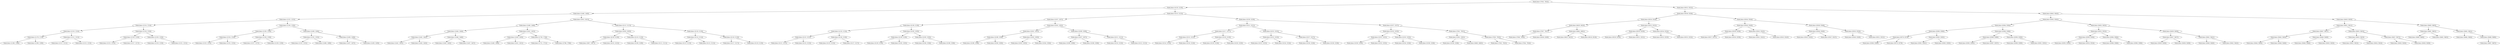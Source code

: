 digraph G{
1881183983 [label="Node{data=[7655, 7655]}"]
1881183983 -> 1594722615
1594722615 [label="Node{data=[5120, 5120]}"]
1594722615 -> 274579533
274579533 [label="Node{data=[1440, 1440]}"]
274579533 -> 1347127045
1347127045 [label="Node{data=[1222, 1222]}"]
1347127045 -> 615048205
615048205 [label="Node{data=[1214, 1214]}"]
615048205 -> 392136094
392136094 [label="Node{data=[1210, 1210]}"]
392136094 -> 1778282640
1778282640 [label="Node{data=[1178, 1178]}"]
1778282640 -> 1694609669
1694609669 [label="Node{data=[1168, 1168]}"]
1778282640 -> 107657508
107657508 [label="Node{data=[1209, 1209]}"]
392136094 -> 1844621058
1844621058 [label="Node{data=[1212, 1212]}"]
1844621058 -> 2006067420
2006067420 [label="Node{data=[1211, 1211]}"]
1844621058 -> 527644338
527644338 [label="Node{data=[1213, 1213]}"]
615048205 -> 1275269089
1275269089 [label="Node{data=[1218, 1218]}"]
1275269089 -> 879829980
879829980 [label="Node{data=[1216, 1216]}"]
879829980 -> 1380137286
1380137286 [label="Node{data=[1215, 1215]}"]
879829980 -> 1409499930
1409499930 [label="Node{data=[1217, 1217]}"]
1275269089 -> 11219580
11219580 [label="Node{data=[1220, 1220]}"]
11219580 -> 1031376502
1031376502 [label="Node{data=[1219, 1219]}"]
11219580 -> 1983580566
1983580566 [label="Node{data=[1221, 1221]}"]
1347127045 -> 946773976
946773976 [label="Node{data=[1230, 1230]}"]
946773976 -> 1636786811
1636786811 [label="Node{data=[1226, 1226]}"]
1636786811 -> 276060674
276060674 [label="Node{data=[1224, 1224]}"]
276060674 -> 1043170851
1043170851 [label="Node{data=[1223, 1223]}"]
276060674 -> 1920032353
1920032353 [label="Node{data=[1225, 1225]}"]
1636786811 -> 1761048302
1761048302 [label="Node{data=[1228, 1228]}"]
1761048302 -> 1516344760
1516344760 [label="Node{data=[1227, 1227]}"]
1761048302 -> 145693769
145693769 [label="Node{data=[1229, 1229]}"]
946773976 -> 1893063019
1893063019 [label="Node{data=[1436, 1436]}"]
1893063019 -> 591827353
591827353 [label="Node{data=[1232, 1232]}"]
591827353 -> 1977359388
1977359388 [label="Node{data=[1231, 1231]}"]
591827353 -> 90250170
90250170 [label="Node{data=[1408, 1408]}"]
1893063019 -> 1537311996
1537311996 [label="Node{data=[1438, 1438]}"]
1537311996 -> 1291586632
1291586632 [label="Node{data=[1437, 1437]}"]
1537311996 -> 1507181879
1507181879 [label="Node{data=[1439, 1439]}"]
274579533 -> 1415887228
1415887228 [label="Node{data=[3015, 3015]}"]
1415887228 -> 53825896
53825896 [label="Node{data=[1448, 1448]}"]
53825896 -> 789025546
789025546 [label="Node{data=[1444, 1444]}"]
789025546 -> 1477187488
1477187488 [label="Node{data=[1442, 1442]}"]
1477187488 -> 701692548
701692548 [label="Node{data=[1441, 1441]}"]
1477187488 -> 4538567
4538567 [label="Node{data=[1443, 1443]}"]
789025546 -> 331942918
331942918 [label="Node{data=[1446, 1446]}"]
331942918 -> 734050504
734050504 [label="Node{data=[1445, 1445]}"]
331942918 -> 368599534
368599534 [label="Node{data=[1447, 1447]}"]
53825896 -> 1058101486
1058101486 [label="Node{data=[1452, 1452]}"]
1058101486 -> 1684265526
1684265526 [label="Node{data=[1450, 1450]}"]
1684265526 -> 1246439562
1246439562 [label="Node{data=[1449, 1449]}"]
1684265526 -> 476759868
476759868 [label="Node{data=[1451, 1451]}"]
1058101486 -> 696855159
696855159 [label="Node{data=[1726, 1726]}"]
696855159 -> 1396827930
1396827930 [label="Node{data=[1721, 1721]}"]
696855159 -> 1079872128
1079872128 [label="Node{data=[2786, 2786]}"]
1415887228 -> 180676240
180676240 [label="Node{data=[5112, 5112]}"]
180676240 -> 1795075885
1795075885 [label="Node{data=[5020, 5020]}"]
1795075885 -> 911998047
911998047 [label="Node{data=[4128, 4128]}"]
911998047 -> 444496286
444496286 [label="Node{data=[3817, 3817]}"]
911998047 -> 933489703
933489703 [label="Node{data=[4152, 4152]}"]
1795075885 -> 674998841
674998841 [label="Node{data=[5110, 5110]}"]
674998841 -> 1097536101
1097536101 [label="Node{data=[5109, 5109]}"]
674998841 -> 674247007
674247007 [label="Node{data=[5111, 5111]}"]
180676240 -> 14295722
14295722 [label="Node{data=[5116, 5116]}"]
14295722 -> 1967467242
1967467242 [label="Node{data=[5114, 5114]}"]
1967467242 -> 1814361629
1814361629 [label="Node{data=[5113, 5113]}"]
1967467242 -> 1161267215
1161267215 [label="Node{data=[5115, 5115]}"]
14295722 -> 338242929
338242929 [label="Node{data=[5118, 5118]}"]
338242929 -> 1223116644
1223116644 [label="Node{data=[5117, 5117]}"]
338242929 -> 54056059
54056059 [label="Node{data=[5119, 5119]}"]
1594722615 -> 2050376675
2050376675 [label="Node{data=[5213, 5213]}"]
2050376675 -> 657046385
657046385 [label="Node{data=[5197, 5197]}"]
657046385 -> 1426527383
1426527383 [label="Node{data=[5128, 5128]}"]
1426527383 -> 282691904
282691904 [label="Node{data=[5124, 5124]}"]
282691904 -> 1488517603
1488517603 [label="Node{data=[5122, 5122]}"]
1488517603 -> 849359798
849359798 [label="Node{data=[5121, 5121]}"]
1488517603 -> 1601055449
1601055449 [label="Node{data=[5123, 5123]}"]
282691904 -> 52505597
52505597 [label="Node{data=[5126, 5126]}"]
52505597 -> 482983323
482983323 [label="Node{data=[5125, 5125]}"]
52505597 -> 793186359
793186359 [label="Node{data=[5127, 5127]}"]
1426527383 -> 30527460
30527460 [label="Node{data=[5193, 5193]}"]
30527460 -> 195388128
195388128 [label="Node{data=[5130, 5130]}"]
195388128 -> 1515271018
1515271018 [label="Node{data=[5129, 5129]}"]
195388128 -> 1300256447
1300256447 [label="Node{data=[5192, 5192]}"]
30527460 -> 1109466628
1109466628 [label="Node{data=[5195, 5195]}"]
1109466628 -> 1647560386
1647560386 [label="Node{data=[5194, 5194]}"]
1109466628 -> 824865677
824865677 [label="Node{data=[5196, 5196]}"]
657046385 -> 2119233209
2119233209 [label="Node{data=[5205, 5205]}"]
2119233209 -> 885722697
885722697 [label="Node{data=[5201, 5201]}"]
885722697 -> 1219681220
1219681220 [label="Node{data=[5199, 5199]}"]
1219681220 -> 711360324
711360324 [label="Node{data=[5198, 5198]}"]
1219681220 -> 1404729751
1404729751 [label="Node{data=[5200, 5200]}"]
885722697 -> 1064279279
1064279279 [label="Node{data=[5203, 5203]}"]
1064279279 -> 1641880637
1641880637 [label="Node{data=[5202, 5202]}"]
1064279279 -> 2019087133
2019087133 [label="Node{data=[5204, 5204]}"]
2119233209 -> 2016308032
2016308032 [label="Node{data=[5209, 5209]}"]
2016308032 -> 996477006
996477006 [label="Node{data=[5207, 5207]}"]
996477006 -> 852547563
852547563 [label="Node{data=[5206, 5206]}"]
996477006 -> 212740759
212740759 [label="Node{data=[5208, 5208]}"]
2016308032 -> 131146793
131146793 [label="Node{data=[5211, 5211]}"]
131146793 -> 342191077
342191077 [label="Node{data=[5210, 5210]}"]
131146793 -> 549357837
549357837 [label="Node{data=[5212, 5212]}"]
2050376675 -> 1572467999
1572467999 [label="Node{data=[5229, 5229]}"]
1572467999 -> 1397187309
1397187309 [label="Node{data=[5221, 5221]}"]
1397187309 -> 1816269091
1816269091 [label="Node{data=[5217, 5217]}"]
1816269091 -> 954207047
954207047 [label="Node{data=[5215, 5215]}"]
954207047 -> 711135305
711135305 [label="Node{data=[5214, 5214]}"]
954207047 -> 1113284578
1113284578 [label="Node{data=[5216, 5216]}"]
1816269091 -> 1055688067
1055688067 [label="Node{data=[5219, 5219]}"]
1055688067 -> 107879210
107879210 [label="Node{data=[5218, 5218]}"]
1055688067 -> 876458742
876458742 [label="Node{data=[5220, 5220]}"]
1397187309 -> 746676188
746676188 [label="Node{data=[5225, 5225]}"]
746676188 -> 1989871442
1989871442 [label="Node{data=[5223, 5223]}"]
1989871442 -> 14345696
14345696 [label="Node{data=[5222, 5222]}"]
1989871442 -> 1504267535
1504267535 [label="Node{data=[5224, 5224]}"]
746676188 -> 2146473561
2146473561 [label="Node{data=[5227, 5227]}"]
2146473561 -> 1367326562
1367326562 [label="Node{data=[5226, 5226]}"]
2146473561 -> 106804552
106804552 [label="Node{data=[5228, 5228]}"]
1572467999 -> 353321401
353321401 [label="Node{data=[5237, 5237]}"]
353321401 -> 1849052959
1849052959 [label="Node{data=[5233, 5233]}"]
1849052959 -> 1117681940
1117681940 [label="Node{data=[5231, 5231]}"]
1117681940 -> 696411130
696411130 [label="Node{data=[5230, 5230]}"]
1117681940 -> 1181740538
1181740538 [label="Node{data=[5232, 5232]}"]
1849052959 -> 444402847
444402847 [label="Node{data=[5235, 5235]}"]
444402847 -> 723161117
723161117 [label="Node{data=[5234, 5234]}"]
444402847 -> 297642807
297642807 [label="Node{data=[5236, 5236]}"]
353321401 -> 671384775
671384775 [label="Node{data=[7651, 7651]}"]
671384775 -> 1517251756
1517251756 [label="Node{data=[5261, 5261]}"]
1517251756 -> 629835140
629835140 [label="Node{data=[5238, 5238]}"]
1517251756 -> 1494382097
1494382097 [label="Node{data=[6465, 6465]}"]
671384775 -> 1430053704
1430053704 [label="Node{data=[7653, 7653]}"]
1430053704 -> 1947725647
1947725647 [label="Node{data=[7652, 7652]}"]
1430053704 -> 96527084
96527084 [label="Node{data=[7654, 7654]}"]
1881183983 -> 1336458939
1336458939 [label="Node{data=[9252, 9252]}"]
1336458939 -> 2101093029
2101093029 [label="Node{data=[9236, 9236]}"]
2101093029 -> 916117466
916117466 [label="Node{data=[9226, 9226]}"]
916117466 -> 877630567
877630567 [label="Node{data=[8420, 8420]}"]
877630567 -> 1050196275
1050196275 [label="Node{data=[7657, 7657]}"]
1050196275 -> 573414735
573414735 [label="Node{data=[7656, 7656]}"]
1050196275 -> 1114221271
1114221271 [label="Node{data=[8166, 8166]}"]
877630567 -> 172880465
172880465 [label="Node{data=[8465, 8465]}"]
172880465 -> 1910997770
1910997770 [label="Node{data=[8422, 8422]}"]
172880465 -> 1072611228
1072611228 [label="Node{data=[8518, 8518]}"]
916117466 -> 811505060
811505060 [label="Node{data=[9232, 9232]}"]
811505060 -> 1441015428
1441015428 [label="Node{data=[9230, 9230]}"]
1441015428 -> 416682209
416682209 [label="Node{data=[9229, 9229]}"]
1441015428 -> 1385061944
1385061944 [label="Node{data=[9231, 9231]}"]
811505060 -> 372839032
372839032 [label="Node{data=[9234, 9234]}"]
372839032 -> 1646118461
1646118461 [label="Node{data=[9233, 9233]}"]
372839032 -> 1256493959
1256493959 [label="Node{data=[9235, 9235]}"]
2101093029 -> 1790671741
1790671741 [label="Node{data=[9244, 9244]}"]
1790671741 -> 885984896
885984896 [label="Node{data=[9240, 9240]}"]
885984896 -> 955193866
955193866 [label="Node{data=[9238, 9238]}"]
955193866 -> 1459215931
1459215931 [label="Node{data=[9237, 9237]}"]
955193866 -> 1730688778
1730688778 [label="Node{data=[9239, 9239]}"]
885984896 -> 727682657
727682657 [label="Node{data=[9242, 9242]}"]
727682657 -> 1805708874
1805708874 [label="Node{data=[9241, 9241]}"]
727682657 -> 1940974851
1940974851 [label="Node{data=[9243, 9243]}"]
1790671741 -> 1426461720
1426461720 [label="Node{data=[9248, 9248]}"]
1426461720 -> 41792607
41792607 [label="Node{data=[9246, 9246]}"]
41792607 -> 1858328804
1858328804 [label="Node{data=[9245, 9245]}"]
41792607 -> 451934410
451934410 [label="Node{data=[9247, 9247]}"]
1426461720 -> 2133629275
2133629275 [label="Node{data=[9250, 9250]}"]
2133629275 -> 270276013
270276013 [label="Node{data=[9249, 9249]}"]
2133629275 -> 1617488818
1617488818 [label="Node{data=[9251, 9251]}"]
1336458939 -> 94660317
94660317 [label="Node{data=[9443, 9443]}"]
94660317 -> 517591411
517591411 [label="Node{data=[9292, 9292]}"]
517591411 -> 1855463032
1855463032 [label="Node{data=[9284, 9284]}"]
1855463032 -> 1233800546
1233800546 [label="Node{data=[9280, 9280]}"]
1233800546 -> 1874741248
1874741248 [label="Node{data=[9278, 9278]}"]
1874741248 -> 1060921037
1060921037 [label="Node{data=[9266, 9266]}"]
1874741248 -> 293207180
293207180 [label="Node{data=[9279, 9279]}"]
1233800546 -> 167989916
167989916 [label="Node{data=[9282, 9282]}"]
167989916 -> 392226196
392226196 [label="Node{data=[9281, 9281]}"]
167989916 -> 1257704323
1257704323 [label="Node{data=[9283, 9283]}"]
1855463032 -> 338957261
338957261 [label="Node{data=[9288, 9288]}"]
338957261 -> 78849125
78849125 [label="Node{data=[9286, 9286]}"]
78849125 -> 342834466
342834466 [label="Node{data=[9285, 9285]}"]
78849125 -> 1723238207
1723238207 [label="Node{data=[9287, 9287]}"]
338957261 -> 1378376287
1378376287 [label="Node{data=[9290, 9290]}"]
1378376287 -> 1336265843
1336265843 [label="Node{data=[9289, 9289]}"]
1378376287 -> 575565448
575565448 [label="Node{data=[9291, 9291]}"]
517591411 -> 1880332929
1880332929 [label="Node{data=[9435, 9435]}"]
1880332929 -> 1626987646
1626987646 [label="Node{data=[9325, 9325]}"]
1626987646 -> 22958662
22958662 [label="Node{data=[9294, 9294]}"]
22958662 -> 1345672907
1345672907 [label="Node{data=[9293, 9293]}"]
22958662 -> 1016994270
1016994270 [label="Node{data=[9324, 9324]}"]
1626987646 -> 313145375
313145375 [label="Node{data=[9384, 9384]}"]
313145375 -> 1628800110
1628800110 [label="Node{data=[9368, 9368]}"]
313145375 -> 468456841
468456841 [label="Node{data=[9396, 9396]}"]
1880332929 -> 1475395523
1475395523 [label="Node{data=[9439, 9439]}"]
1475395523 -> 341381090
341381090 [label="Node{data=[9437, 9437]}"]
341381090 -> 1495453683
1495453683 [label="Node{data=[9436, 9436]}"]
341381090 -> 580507907
580507907 [label="Node{data=[9438, 9438]}"]
1475395523 -> 1891984436
1891984436 [label="Node{data=[9441, 9441]}"]
1891984436 -> 742343633
742343633 [label="Node{data=[9440, 9440]}"]
1891984436 -> 1663913202
1663913202 [label="Node{data=[9442, 9442]}"]
94660317 -> 252760149
252760149 [label="Node{data=[9459, 9459]}"]
252760149 -> 1412428103
1412428103 [label="Node{data=[9451, 9451]}"]
1412428103 -> 47710680
47710680 [label="Node{data=[9447, 9447]}"]
47710680 -> 194746285
194746285 [label="Node{data=[9445, 9445]}"]
194746285 -> 41975027
41975027 [label="Node{data=[9444, 9444]}"]
194746285 -> 697172013
697172013 [label="Node{data=[9446, 9446]}"]
47710680 -> 1805259269
1805259269 [label="Node{data=[9449, 9449]}"]
1805259269 -> 1013700132
1013700132 [label="Node{data=[9448, 9448]}"]
1805259269 -> 1032671934
1032671934 [label="Node{data=[9450, 9450]}"]
1412428103 -> 1683726922
1683726922 [label="Node{data=[9455, 9455]}"]
1683726922 -> 1600818942
1600818942 [label="Node{data=[9453, 9453]}"]
1600818942 -> 1037220289
1037220289 [label="Node{data=[9452, 9452]}"]
1600818942 -> 1780290663
1780290663 [label="Node{data=[9454, 9454]}"]
1683726922 -> 1399693980
1399693980 [label="Node{data=[9457, 9457]}"]
1399693980 -> 1492896625
1492896625 [label="Node{data=[9456, 9456]}"]
1399693980 -> 1892646174
1892646174 [label="Node{data=[9458, 9458]}"]
252760149 -> 1928589644
1928589644 [label="Node{data=[9463, 9463]}"]
1928589644 -> 1286915276
1286915276 [label="Node{data=[9461, 9461]}"]
1286915276 -> 1242705512
1242705512 [label="Node{data=[9460, 9460]}"]
1286915276 -> 1103007161
1103007161 [label="Node{data=[9462, 9462]}"]
1928589644 -> 740982099
740982099 [label="Node{data=[9465, 9465]}"]
740982099 -> 1179799230
1179799230 [label="Node{data=[9464, 9464]}"]
740982099 -> 501766514
501766514 [label="Node{data=[9466, 9466]}"]
501766514 -> 672058419
672058419 [label="Node{data=[9467, 9467]}"]
}